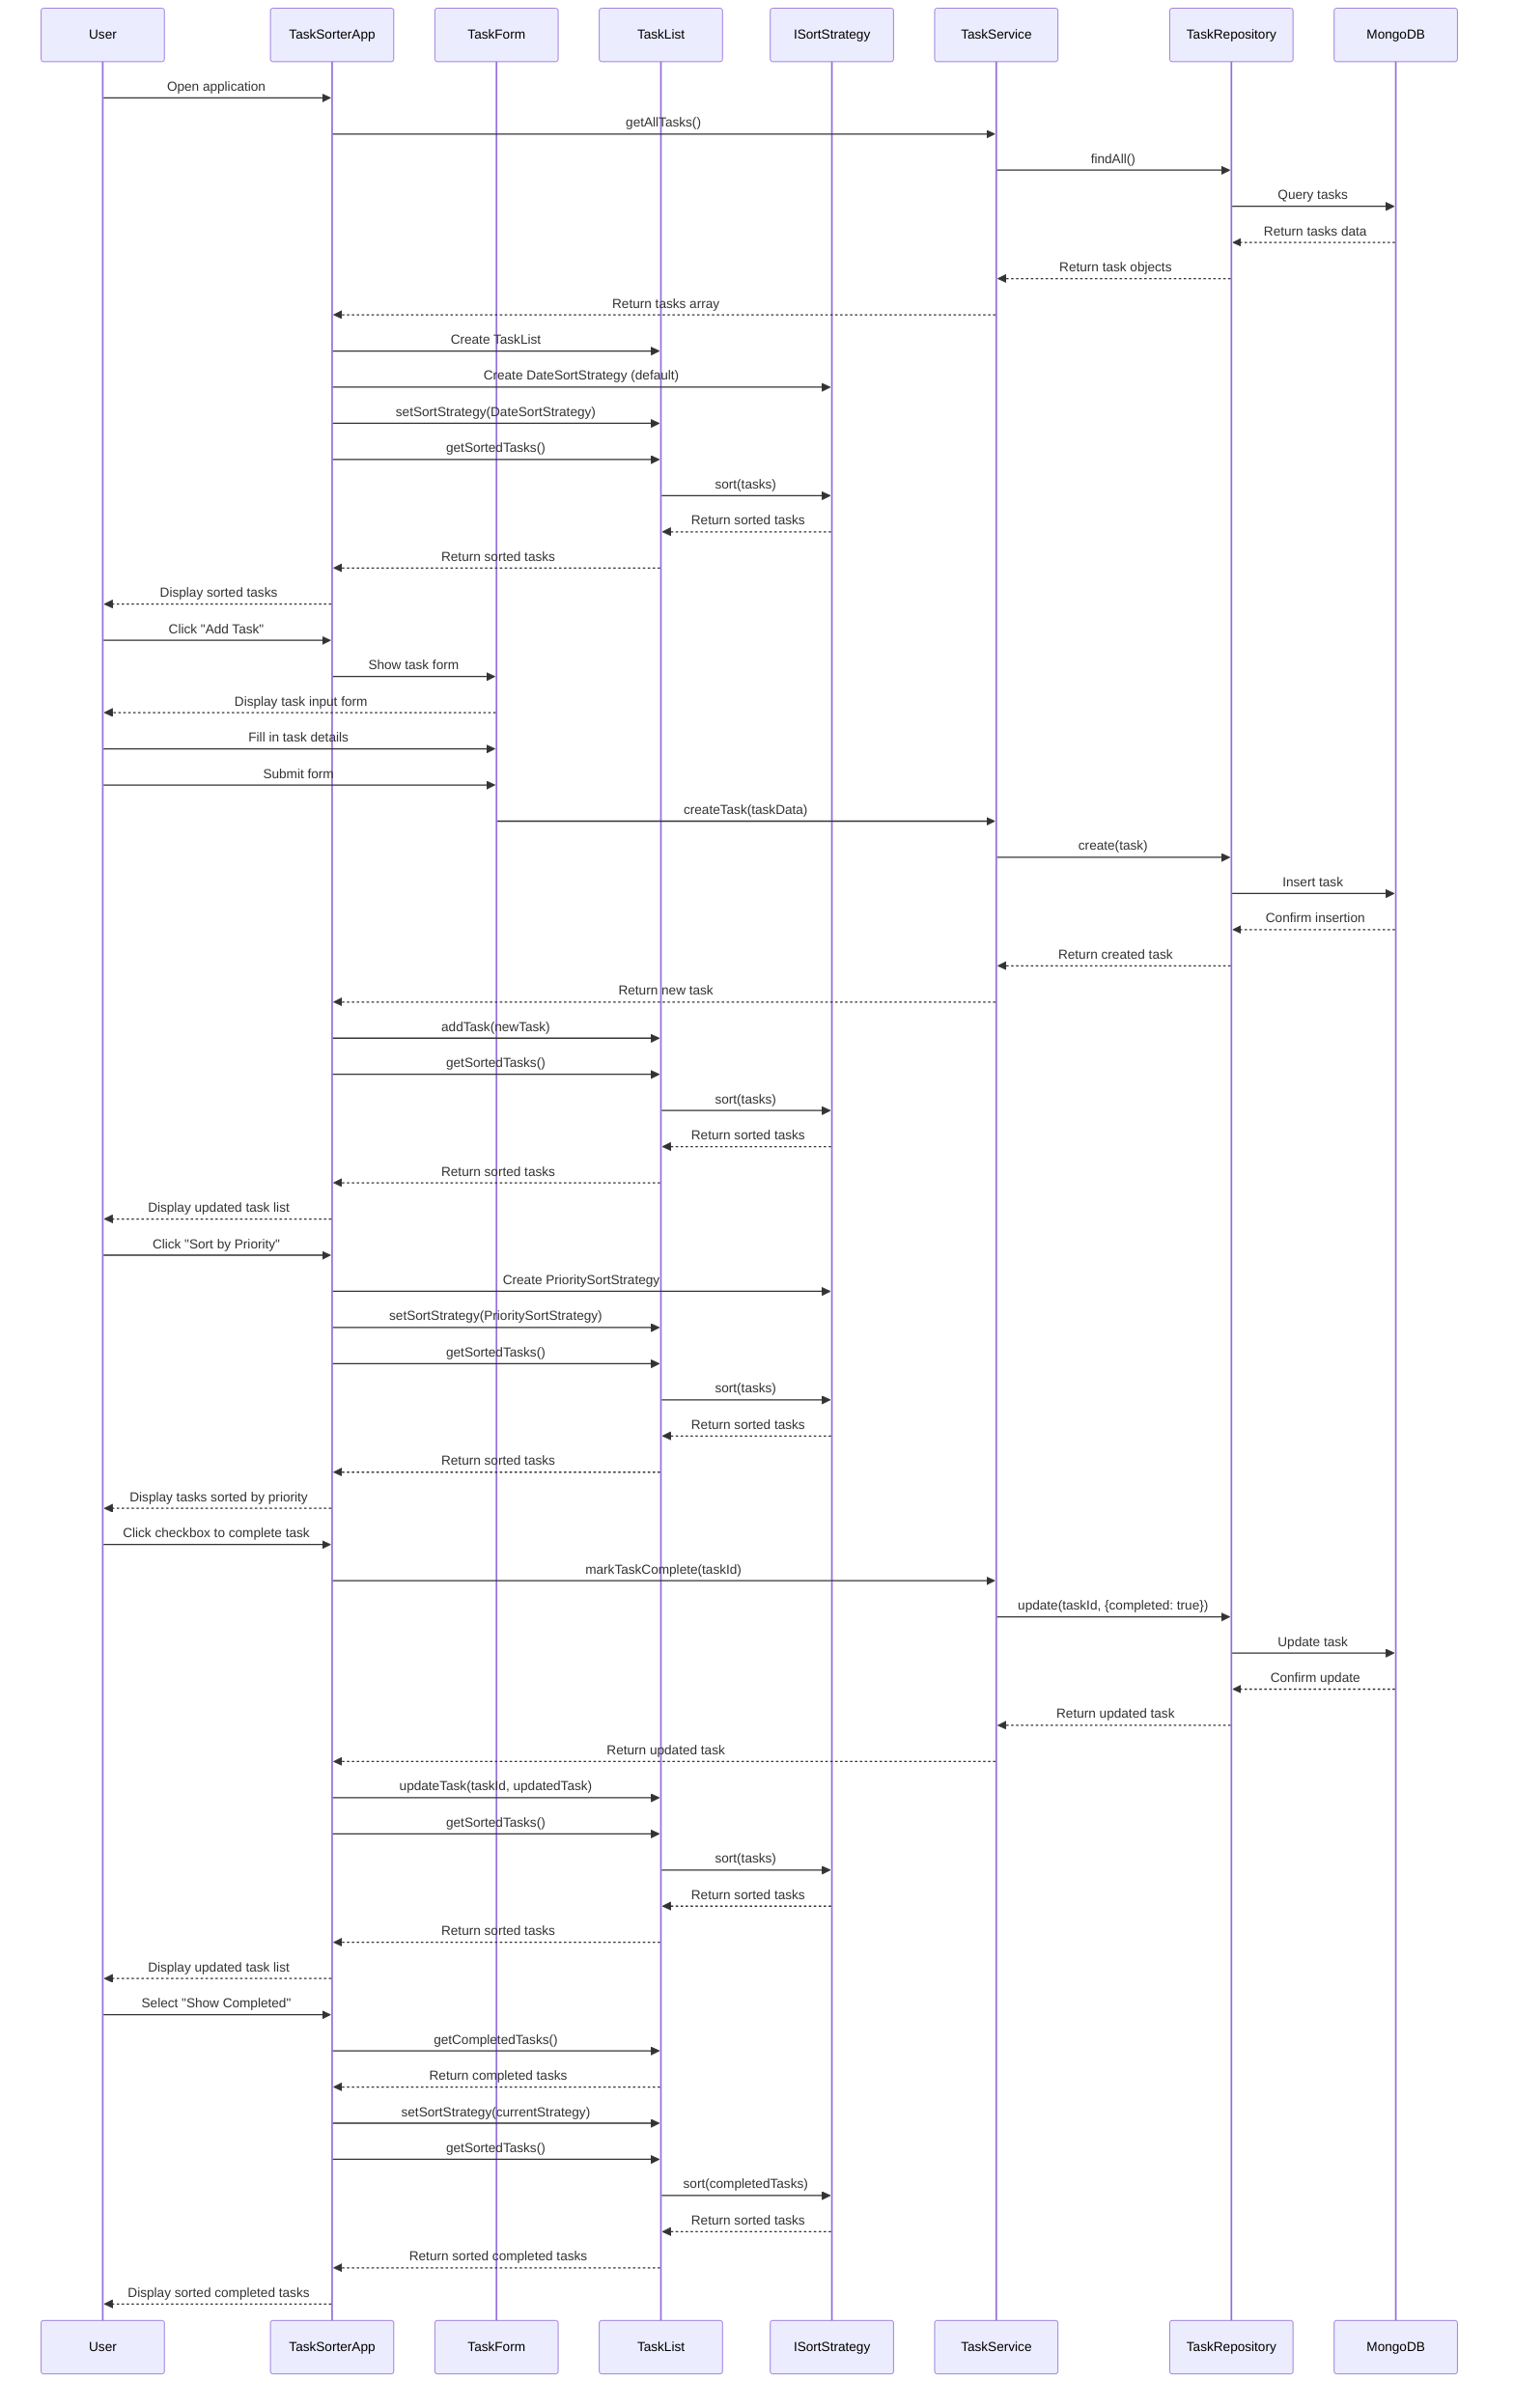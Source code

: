 sequenceDiagram
    participant User
    participant App as TaskSorterApp
    participant Form as TaskForm
    participant List as TaskList
    participant Strategy as ISortStrategy
    participant Service as TaskService
    participant Repo as TaskRepository
    participant DB as MongoDB
    
    %% Application Initialization
    User->>App: Open application
    App->>Service: getAllTasks()
    Service->>Repo: findAll()
    Repo->>DB: Query tasks
    DB-->>Repo: Return tasks data
    Repo-->>Service: Return task objects
    Service-->>App: Return tasks array
    App->>List: Create TaskList
    App->>Strategy: Create DateSortStrategy (default)
    App->>List: setSortStrategy(DateSortStrategy)
    App->>List: getSortedTasks()
    List->>Strategy: sort(tasks)
    Strategy-->>List: Return sorted tasks
    List-->>App: Return sorted tasks
    App-->>User: Display sorted tasks
    
    %% Adding a new task
    User->>App: Click "Add Task"
    App->>Form: Show task form
    Form-->>User: Display task input form
    User->>Form: Fill in task details
    User->>Form: Submit form
    Form->>Service: createTask(taskData)
    Service->>Repo: create(task)
    Repo->>DB: Insert task
    DB-->>Repo: Confirm insertion
    Repo-->>Service: Return created task
    Service-->>App: Return new task
    App->>List: addTask(newTask)
    App->>List: getSortedTasks()
    List->>Strategy: sort(tasks)
    Strategy-->>List: Return sorted tasks
    List-->>App: Return sorted tasks
    App-->>User: Display updated task list
    
    %% Changing sort strategy
    User->>App: Click "Sort by Priority"
    App->>Strategy: Create PrioritySortStrategy
    App->>List: setSortStrategy(PrioritySortStrategy)
    App->>List: getSortedTasks()
    List->>Strategy: sort(tasks)
    Strategy-->>List: Return sorted tasks
    List-->>App: Return sorted tasks
    App-->>User: Display tasks sorted by priority
    
    %% Completing a task
    User->>App: Click checkbox to complete task
    App->>Service: markTaskComplete(taskId)
    Service->>Repo: update(taskId, {completed: true})
    Repo->>DB: Update task
    DB-->>Repo: Confirm update
    Repo-->>Service: Return updated task
    Service-->>App: Return updated task
    App->>List: updateTask(taskId, updatedTask)
    App->>List: getSortedTasks()
    List->>Strategy: sort(tasks)
    Strategy-->>List: Return sorted tasks
    List-->>App: Return sorted tasks
    App-->>User: Display updated task list
    
    %% Filtering completed tasks
    User->>App: Select "Show Completed"
    App->>List: getCompletedTasks()
    List-->>App: Return completed tasks
    App->>List: setSortStrategy(currentStrategy)
    App->>List: getSortedTasks()
    List->>Strategy: sort(completedTasks)
    Strategy-->>List: Return sorted tasks
    List-->>App: Return sorted completed tasks
    App-->>User: Display sorted completed tasks